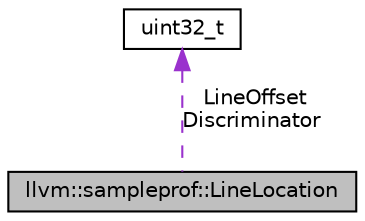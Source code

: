 digraph "llvm::sampleprof::LineLocation"
{
 // LATEX_PDF_SIZE
  bgcolor="transparent";
  edge [fontname="Helvetica",fontsize="10",labelfontname="Helvetica",labelfontsize="10"];
  node [fontname="Helvetica",fontsize="10",shape=record];
  Node1 [label="llvm::sampleprof::LineLocation",height=0.2,width=0.4,color="black", fillcolor="grey75", style="filled", fontcolor="black",tooltip="Represents the relative location of an instruction."];
  Node2 -> Node1 [dir="back",color="darkorchid3",fontsize="10",style="dashed",label=" LineOffset\nDiscriminator" ,fontname="Helvetica"];
  Node2 [label="uint32_t",height=0.2,width=0.4,color="black",URL="$classuint32__t.html",tooltip=" "];
}
